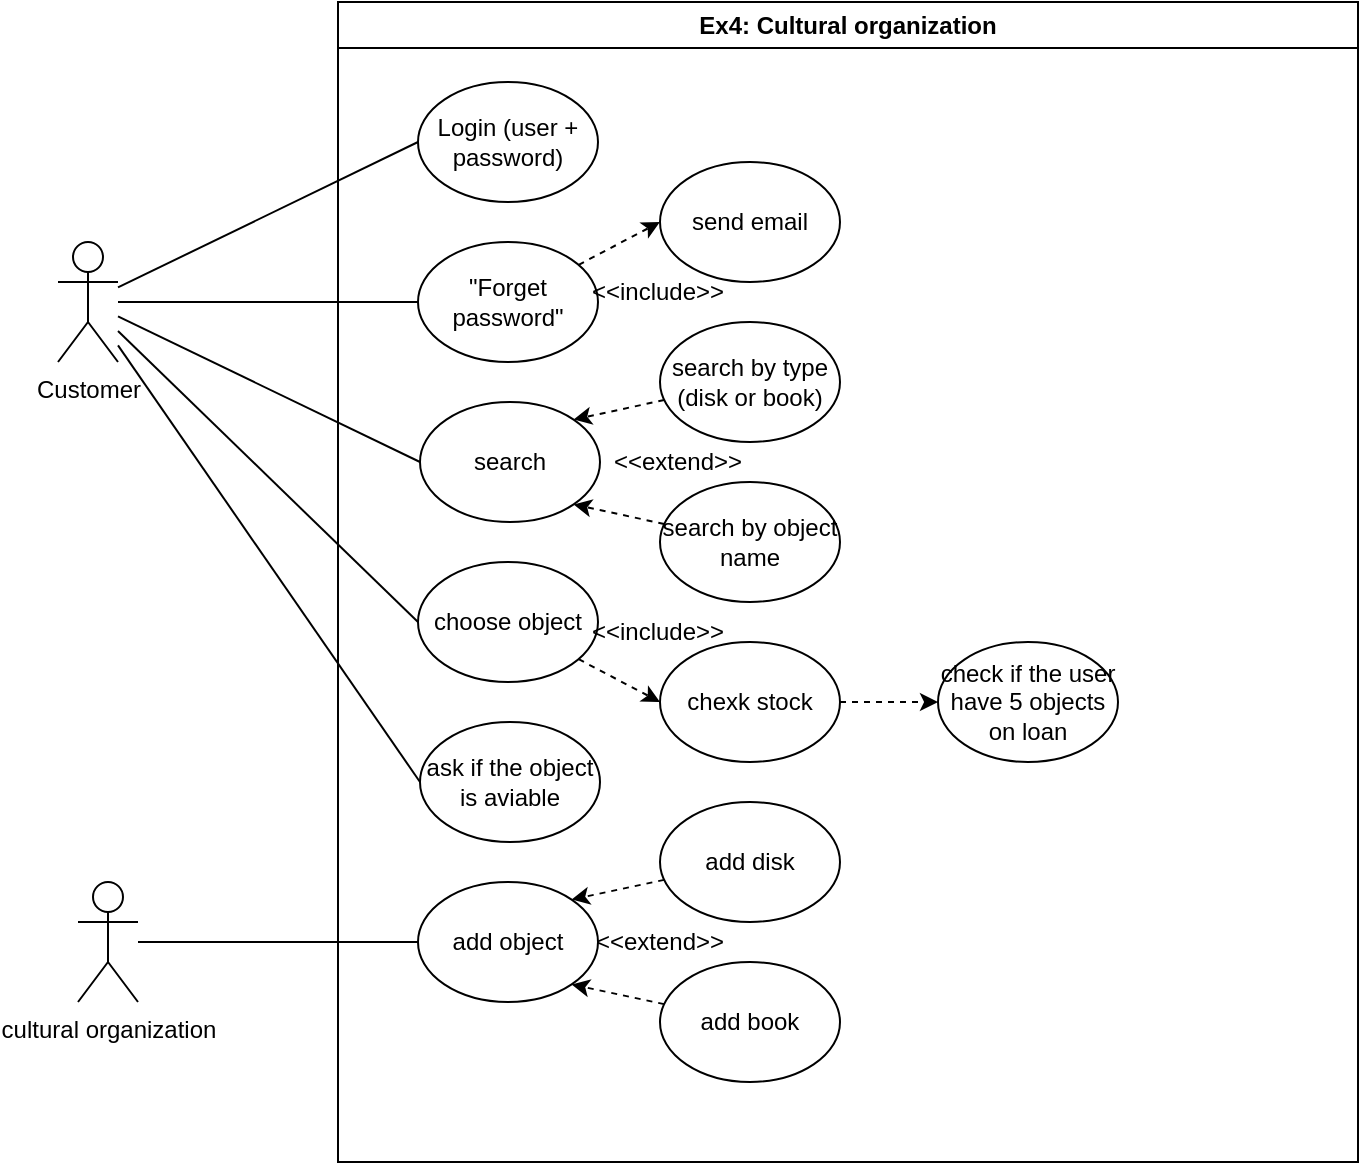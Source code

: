 <mxfile version="24.8.2">
  <diagram name="Página-1" id="2UFubnlOPNcLVtzOg3cz">
    <mxGraphModel dx="1105" dy="565" grid="1" gridSize="10" guides="1" tooltips="1" connect="1" arrows="1" fold="1" page="1" pageScale="1" pageWidth="827" pageHeight="1169" math="0" shadow="0">
      <root>
        <mxCell id="0" />
        <mxCell id="1" parent="0" />
        <mxCell id="LAw6QS3u9CyFXUZ_AV9O-43" style="rounded=0;orthogonalLoop=1;jettySize=auto;html=1;entryX=0;entryY=0.5;entryDx=0;entryDy=0;endArrow=none;endFill=0;" parent="1" source="LAw6QS3u9CyFXUZ_AV9O-4" target="LAw6QS3u9CyFXUZ_AV9O-29" edge="1">
          <mxGeometry relative="1" as="geometry" />
        </mxCell>
        <mxCell id="CVwnzzFSqbd-vNAXBtIS-6" style="rounded=0;orthogonalLoop=1;jettySize=auto;html=1;entryX=0;entryY=0.5;entryDx=0;entryDy=0;endArrow=none;endFill=0;" parent="1" source="LAw6QS3u9CyFXUZ_AV9O-4" target="LAw6QS3u9CyFXUZ_AV9O-30" edge="1">
          <mxGeometry relative="1" as="geometry" />
        </mxCell>
        <mxCell id="CVwnzzFSqbd-vNAXBtIS-16" style="rounded=0;orthogonalLoop=1;jettySize=auto;html=1;entryX=0;entryY=0.5;entryDx=0;entryDy=0;endArrow=none;endFill=0;" parent="1" source="LAw6QS3u9CyFXUZ_AV9O-4" target="CVwnzzFSqbd-vNAXBtIS-9" edge="1">
          <mxGeometry relative="1" as="geometry" />
        </mxCell>
        <mxCell id="CVwnzzFSqbd-vNAXBtIS-17" style="rounded=0;orthogonalLoop=1;jettySize=auto;html=1;entryX=0;entryY=0.5;entryDx=0;entryDy=0;endArrow=none;endFill=0;" parent="1" source="LAw6QS3u9CyFXUZ_AV9O-4" target="EZZtot08N3WeH8BvyTMr-14" edge="1">
          <mxGeometry relative="1" as="geometry">
            <mxPoint x="211.0" y="450" as="targetPoint" />
          </mxGeometry>
        </mxCell>
        <mxCell id="EZZtot08N3WeH8BvyTMr-12" style="rounded=0;orthogonalLoop=1;jettySize=auto;html=1;entryX=0;entryY=0.5;entryDx=0;entryDy=0;endArrow=none;endFill=0;" edge="1" parent="1" source="LAw6QS3u9CyFXUZ_AV9O-4" target="EZZtot08N3WeH8BvyTMr-10">
          <mxGeometry relative="1" as="geometry" />
        </mxCell>
        <mxCell id="LAw6QS3u9CyFXUZ_AV9O-4" value="Customer" style="shape=umlActor;verticalLabelPosition=bottom;verticalAlign=top;html=1;outlineConnect=0;" parent="1" vertex="1">
          <mxGeometry x="30" y="180" width="30" height="60" as="geometry" />
        </mxCell>
        <mxCell id="LAw6QS3u9CyFXUZ_AV9O-27" value="Ex4: Cultural organization" style="swimlane;whiteSpace=wrap;html=1;swimlaneLine=1;strokeColor=default;fillColor=#FFFFFF;fillStyle=auto;" parent="1" vertex="1">
          <mxGeometry x="170" y="60" width="510" height="580" as="geometry">
            <mxRectangle x="170" y="60" width="130" height="30" as="alternateBounds" />
          </mxGeometry>
        </mxCell>
        <mxCell id="LAw6QS3u9CyFXUZ_AV9O-29" value="Login (user + password)" style="ellipse;whiteSpace=wrap;html=1;" parent="LAw6QS3u9CyFXUZ_AV9O-27" vertex="1">
          <mxGeometry x="40" y="40" width="90" height="60" as="geometry" />
        </mxCell>
        <mxCell id="LAw6QS3u9CyFXUZ_AV9O-30" value="search " style="ellipse;whiteSpace=wrap;html=1;" parent="LAw6QS3u9CyFXUZ_AV9O-27" vertex="1">
          <mxGeometry x="41" y="200" width="90" height="60" as="geometry" />
        </mxCell>
        <mxCell id="EZZtot08N3WeH8BvyTMr-21" style="rounded=0;orthogonalLoop=1;jettySize=auto;html=1;entryX=0;entryY=0.5;entryDx=0;entryDy=0;dashed=1;" edge="1" parent="LAw6QS3u9CyFXUZ_AV9O-27" source="CVwnzzFSqbd-vNAXBtIS-9" target="EZZtot08N3WeH8BvyTMr-34">
          <mxGeometry relative="1" as="geometry">
            <mxPoint x="161.0" y="350" as="targetPoint" />
          </mxGeometry>
        </mxCell>
        <mxCell id="CVwnzzFSqbd-vNAXBtIS-9" value="choose object" style="ellipse;whiteSpace=wrap;html=1;" parent="LAw6QS3u9CyFXUZ_AV9O-27" vertex="1">
          <mxGeometry x="40" y="280" width="90" height="60" as="geometry" />
        </mxCell>
        <mxCell id="EZZtot08N3WeH8BvyTMr-19" style="rounded=0;orthogonalLoop=1;jettySize=auto;html=1;entryX=1;entryY=0;entryDx=0;entryDy=0;dashed=1;" edge="1" parent="LAw6QS3u9CyFXUZ_AV9O-27" source="EZZtot08N3WeH8BvyTMr-4" target="LAw6QS3u9CyFXUZ_AV9O-30">
          <mxGeometry relative="1" as="geometry" />
        </mxCell>
        <mxCell id="EZZtot08N3WeH8BvyTMr-4" value="search by type (disk or book)" style="ellipse;whiteSpace=wrap;html=1;" vertex="1" parent="LAw6QS3u9CyFXUZ_AV9O-27">
          <mxGeometry x="161" y="160" width="90" height="60" as="geometry" />
        </mxCell>
        <mxCell id="EZZtot08N3WeH8BvyTMr-20" style="rounded=0;orthogonalLoop=1;jettySize=auto;html=1;entryX=1;entryY=1;entryDx=0;entryDy=0;dashed=1;" edge="1" parent="LAw6QS3u9CyFXUZ_AV9O-27" source="EZZtot08N3WeH8BvyTMr-3" target="LAw6QS3u9CyFXUZ_AV9O-30">
          <mxGeometry relative="1" as="geometry" />
        </mxCell>
        <mxCell id="EZZtot08N3WeH8BvyTMr-3" value="&lt;div&gt;search by object name&lt;/div&gt;" style="ellipse;whiteSpace=wrap;html=1;" vertex="1" parent="LAw6QS3u9CyFXUZ_AV9O-27">
          <mxGeometry x="161" y="240" width="90" height="60" as="geometry" />
        </mxCell>
        <mxCell id="EZZtot08N3WeH8BvyTMr-13" style="rounded=0;orthogonalLoop=1;jettySize=auto;html=1;entryX=0;entryY=0.5;entryDx=0;entryDy=0;dashed=1;" edge="1" parent="LAw6QS3u9CyFXUZ_AV9O-27" source="EZZtot08N3WeH8BvyTMr-10" target="EZZtot08N3WeH8BvyTMr-11">
          <mxGeometry relative="1" as="geometry" />
        </mxCell>
        <mxCell id="EZZtot08N3WeH8BvyTMr-10" value="&quot;Forget password&quot;" style="ellipse;whiteSpace=wrap;html=1;" vertex="1" parent="LAw6QS3u9CyFXUZ_AV9O-27">
          <mxGeometry x="40" y="120" width="90" height="60" as="geometry" />
        </mxCell>
        <mxCell id="EZZtot08N3WeH8BvyTMr-11" value="send email" style="ellipse;whiteSpace=wrap;html=1;" vertex="1" parent="LAw6QS3u9CyFXUZ_AV9O-27">
          <mxGeometry x="161" y="80" width="90" height="60" as="geometry" />
        </mxCell>
        <mxCell id="EZZtot08N3WeH8BvyTMr-14" value="ask if the object is aviable" style="ellipse;whiteSpace=wrap;html=1;" vertex="1" parent="LAw6QS3u9CyFXUZ_AV9O-27">
          <mxGeometry x="41" y="360" width="90" height="60" as="geometry" />
        </mxCell>
        <mxCell id="EZZtot08N3WeH8BvyTMr-18" value="&amp;lt;&amp;lt;include&amp;gt;&amp;gt;" style="text;html=1;align=center;verticalAlign=middle;whiteSpace=wrap;rounded=0;" vertex="1" parent="LAw6QS3u9CyFXUZ_AV9O-27">
          <mxGeometry x="130" y="130" width="60" height="30" as="geometry" />
        </mxCell>
        <mxCell id="EZZtot08N3WeH8BvyTMr-25" value="&amp;lt;&amp;lt;include&amp;gt;&amp;gt;" style="text;html=1;align=center;verticalAlign=middle;whiteSpace=wrap;rounded=0;" vertex="1" parent="LAw6QS3u9CyFXUZ_AV9O-27">
          <mxGeometry x="130" y="300" width="60" height="30" as="geometry" />
        </mxCell>
        <mxCell id="EZZtot08N3WeH8BvyTMr-27" value="&amp;lt;&amp;lt;extend&amp;gt;&amp;gt;" style="text;html=1;align=center;verticalAlign=middle;whiteSpace=wrap;rounded=0;" vertex="1" parent="LAw6QS3u9CyFXUZ_AV9O-27">
          <mxGeometry x="140" y="215" width="60" height="30" as="geometry" />
        </mxCell>
        <mxCell id="EZZtot08N3WeH8BvyTMr-2" value="add object" style="ellipse;whiteSpace=wrap;html=1;" vertex="1" parent="LAw6QS3u9CyFXUZ_AV9O-27">
          <mxGeometry x="40" y="440" width="90" height="60" as="geometry" />
        </mxCell>
        <mxCell id="EZZtot08N3WeH8BvyTMr-30" style="rounded=0;orthogonalLoop=1;jettySize=auto;html=1;entryX=1;entryY=0;entryDx=0;entryDy=0;dashed=1;" edge="1" parent="LAw6QS3u9CyFXUZ_AV9O-27" source="EZZtot08N3WeH8BvyTMr-29" target="EZZtot08N3WeH8BvyTMr-2">
          <mxGeometry relative="1" as="geometry" />
        </mxCell>
        <mxCell id="EZZtot08N3WeH8BvyTMr-29" value="add disk" style="ellipse;whiteSpace=wrap;html=1;" vertex="1" parent="LAw6QS3u9CyFXUZ_AV9O-27">
          <mxGeometry x="161" y="400" width="90" height="60" as="geometry" />
        </mxCell>
        <mxCell id="EZZtot08N3WeH8BvyTMr-31" style="rounded=0;orthogonalLoop=1;jettySize=auto;html=1;entryX=1;entryY=1;entryDx=0;entryDy=0;dashed=1;" edge="1" parent="LAw6QS3u9CyFXUZ_AV9O-27" source="EZZtot08N3WeH8BvyTMr-28" target="EZZtot08N3WeH8BvyTMr-2">
          <mxGeometry relative="1" as="geometry" />
        </mxCell>
        <mxCell id="EZZtot08N3WeH8BvyTMr-28" value="add book" style="ellipse;whiteSpace=wrap;html=1;" vertex="1" parent="LAw6QS3u9CyFXUZ_AV9O-27">
          <mxGeometry x="161" y="480" width="90" height="60" as="geometry" />
        </mxCell>
        <mxCell id="EZZtot08N3WeH8BvyTMr-32" value="&amp;lt;&amp;lt;extend&amp;gt;&amp;gt;" style="text;html=1;align=center;verticalAlign=middle;whiteSpace=wrap;rounded=0;" vertex="1" parent="LAw6QS3u9CyFXUZ_AV9O-27">
          <mxGeometry x="131" y="455" width="60" height="30" as="geometry" />
        </mxCell>
        <mxCell id="EZZtot08N3WeH8BvyTMr-33" value="check if the user have 5 objects on loan" style="ellipse;whiteSpace=wrap;html=1;" vertex="1" parent="LAw6QS3u9CyFXUZ_AV9O-27">
          <mxGeometry x="300" y="320" width="90" height="60" as="geometry" />
        </mxCell>
        <mxCell id="EZZtot08N3WeH8BvyTMr-35" style="rounded=0;orthogonalLoop=1;jettySize=auto;html=1;entryX=0;entryY=0.5;entryDx=0;entryDy=0;dashed=1;" edge="1" parent="LAw6QS3u9CyFXUZ_AV9O-27" source="EZZtot08N3WeH8BvyTMr-34" target="EZZtot08N3WeH8BvyTMr-33">
          <mxGeometry relative="1" as="geometry" />
        </mxCell>
        <mxCell id="EZZtot08N3WeH8BvyTMr-34" value="chexk stock" style="ellipse;whiteSpace=wrap;html=1;" vertex="1" parent="LAw6QS3u9CyFXUZ_AV9O-27">
          <mxGeometry x="161" y="320" width="90" height="60" as="geometry" />
        </mxCell>
        <mxCell id="EZZtot08N3WeH8BvyTMr-1" value="cultural organization" style="shape=umlActor;verticalLabelPosition=bottom;verticalAlign=top;html=1;outlineConnect=0;" vertex="1" parent="1">
          <mxGeometry x="40" y="500" width="30" height="60" as="geometry" />
        </mxCell>
        <mxCell id="EZZtot08N3WeH8BvyTMr-24" style="rounded=0;orthogonalLoop=1;jettySize=auto;html=1;entryX=0;entryY=0.5;entryDx=0;entryDy=0;endArrow=none;endFill=0;" edge="1" parent="1" source="EZZtot08N3WeH8BvyTMr-1" target="EZZtot08N3WeH8BvyTMr-2">
          <mxGeometry relative="1" as="geometry" />
        </mxCell>
      </root>
    </mxGraphModel>
  </diagram>
</mxfile>
